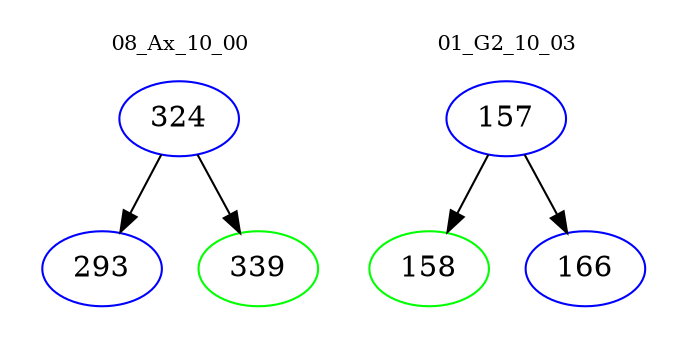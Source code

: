 digraph{
subgraph cluster_0 {
color = white
label = "08_Ax_10_00";
fontsize=10;
T0_324 [label="324", color="blue"]
T0_324 -> T0_293 [color="black"]
T0_293 [label="293", color="blue"]
T0_324 -> T0_339 [color="black"]
T0_339 [label="339", color="green"]
}
subgraph cluster_1 {
color = white
label = "01_G2_10_03";
fontsize=10;
T1_157 [label="157", color="blue"]
T1_157 -> T1_158 [color="black"]
T1_158 [label="158", color="green"]
T1_157 -> T1_166 [color="black"]
T1_166 [label="166", color="blue"]
}
}
